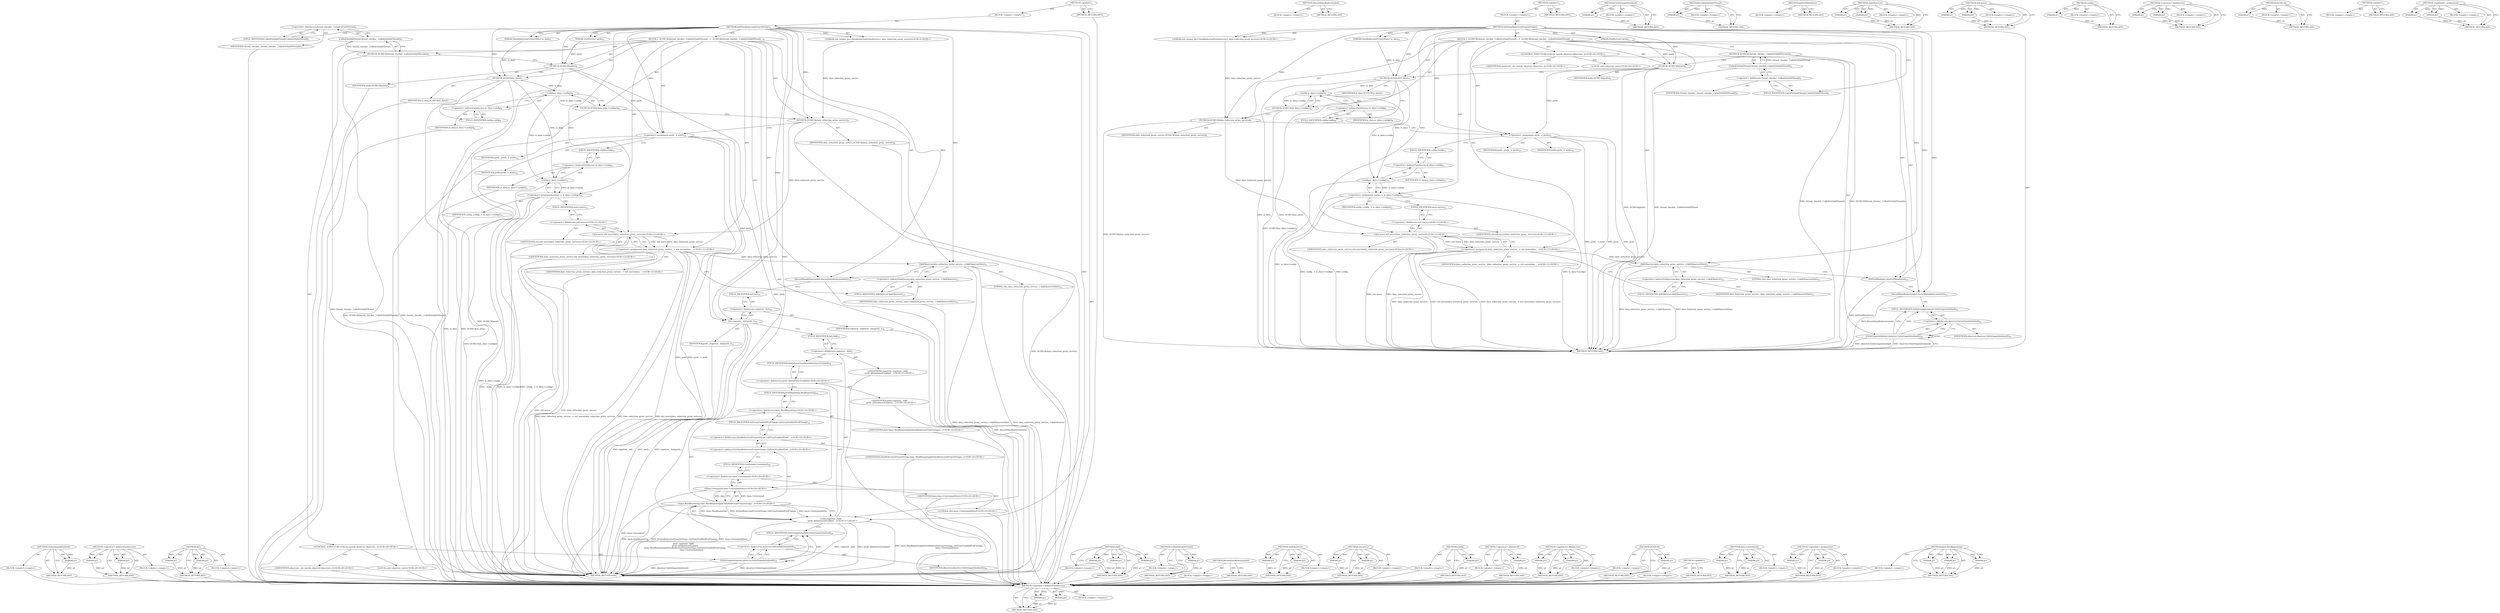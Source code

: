 digraph "base.BindRepeating" {
vulnerable_99 [label=<(METHOD,&lt;operator&gt;.indirectFieldAccess)>];
vulnerable_100 [label=<(PARAM,p1)>];
vulnerable_101 [label=<(PARAM,p2)>];
vulnerable_102 [label=<(BLOCK,&lt;empty&gt;,&lt;empty&gt;)>];
vulnerable_103 [label=<(METHOD_RETURN,ANY)>];
vulnerable_122 [label=<(METHOD,RecordDataReductionInit)>];
vulnerable_123 [label=<(BLOCK,&lt;empty&gt;,&lt;empty&gt;)>];
vulnerable_124 [label=<(METHOD_RETURN,ANY)>];
vulnerable_6 [label=<(METHOD,&lt;global&gt;)<SUB>1</SUB>>];
vulnerable_7 [label=<(BLOCK,&lt;empty&gt;,&lt;empty&gt;)<SUB>1</SUB>>];
vulnerable_8 [label=<(METHOD,InitDataReductionProxySettings)<SUB>1</SUB>>];
vulnerable_9 [label=<(PARAM,PrefService* prefs)<SUB>2</SUB>>];
vulnerable_10 [label=<(PARAM,DataReductionProxyIOData* io_data)<SUB>3</SUB>>];
vulnerable_11 [label="<(PARAM,std::unique_ptr&lt;DataReductionProxyService&gt; data_reduction_proxy_service)<SUB>4</SUB>>"];
vulnerable_12 [label=<(BLOCK,{
  DCHECK(thread_checker_.CalledOnValidThread(...,{
  DCHECK(thread_checker_.CalledOnValidThread(...)<SUB>4</SUB>>];
vulnerable_13 [label=<(DCHECK,DCHECK(thread_checker_.CalledOnValidThread()))<SUB>5</SUB>>];
vulnerable_14 [label=<(CalledOnValidThread,thread_checker_.CalledOnValidThread())<SUB>5</SUB>>];
vulnerable_15 [label=<(&lt;operator&gt;.fieldAccess,thread_checker_.CalledOnValidThread)<SUB>5</SUB>>];
vulnerable_16 [label=<(IDENTIFIER,thread_checker_,thread_checker_.CalledOnValidThread())<SUB>5</SUB>>];
vulnerable_17 [label=<(FIELD_IDENTIFIER,CalledOnValidThread,CalledOnValidThread)<SUB>5</SUB>>];
vulnerable_18 [label=<(DCHECK,DCHECK(prefs))<SUB>6</SUB>>];
vulnerable_19 [label=<(IDENTIFIER,prefs,DCHECK(prefs))<SUB>6</SUB>>];
vulnerable_20 [label=<(DCHECK,DCHECK(io_data))<SUB>7</SUB>>];
vulnerable_21 [label=<(IDENTIFIER,io_data,DCHECK(io_data))<SUB>7</SUB>>];
vulnerable_22 [label=<(DCHECK,DCHECK(io_data-&gt;config()))<SUB>8</SUB>>];
vulnerable_23 [label=<(config,io_data-&gt;config())<SUB>8</SUB>>];
vulnerable_24 [label=<(&lt;operator&gt;.indirectFieldAccess,io_data-&gt;config)<SUB>8</SUB>>];
vulnerable_25 [label=<(IDENTIFIER,io_data,io_data-&gt;config())<SUB>8</SUB>>];
vulnerable_26 [label=<(FIELD_IDENTIFIER,config,config)<SUB>8</SUB>>];
vulnerable_27 [label=<(DCHECK,DCHECK(data_reduction_proxy_service))<SUB>9</SUB>>];
vulnerable_28 [label=<(IDENTIFIER,data_reduction_proxy_service,DCHECK(data_reduction_proxy_service))<SUB>9</SUB>>];
vulnerable_29 [label=<(&lt;operator&gt;.assignment,prefs_ = prefs)<SUB>10</SUB>>];
vulnerable_30 [label=<(IDENTIFIER,prefs_,prefs_ = prefs)<SUB>10</SUB>>];
vulnerable_31 [label=<(IDENTIFIER,prefs,prefs_ = prefs)<SUB>10</SUB>>];
vulnerable_32 [label=<(&lt;operator&gt;.assignment,config_ = io_data-&gt;config())<SUB>11</SUB>>];
vulnerable_33 [label=<(IDENTIFIER,config_,config_ = io_data-&gt;config())<SUB>11</SUB>>];
vulnerable_34 [label=<(config,io_data-&gt;config())<SUB>11</SUB>>];
vulnerable_35 [label=<(&lt;operator&gt;.indirectFieldAccess,io_data-&gt;config)<SUB>11</SUB>>];
vulnerable_36 [label=<(IDENTIFIER,io_data,io_data-&gt;config())<SUB>11</SUB>>];
vulnerable_37 [label=<(FIELD_IDENTIFIER,config,config)<SUB>11</SUB>>];
vulnerable_38 [label="<(&lt;operator&gt;.assignment,data_reduction_proxy_service_ = std::move(data_...)<SUB>12</SUB>>"];
vulnerable_39 [label="<(IDENTIFIER,data_reduction_proxy_service_,data_reduction_proxy_service_ = std::move(data_...)<SUB>12</SUB>>"];
vulnerable_40 [label="<(std.move,std::move(data_reduction_proxy_service))<SUB>12</SUB>>"];
vulnerable_41 [label="<(&lt;operator&gt;.fieldAccess,std::move)<SUB>12</SUB>>"];
vulnerable_42 [label="<(IDENTIFIER,std,std::move(data_reduction_proxy_service))<SUB>12</SUB>>"];
vulnerable_43 [label=<(FIELD_IDENTIFIER,move,move)<SUB>12</SUB>>];
vulnerable_44 [label="<(IDENTIFIER,data_reduction_proxy_service,std::move(data_reduction_proxy_service))<SUB>12</SUB>>"];
vulnerable_45 [label=<(AddObserver,data_reduction_proxy_service_-&gt;AddObserver(this))<SUB>13</SUB>>];
vulnerable_46 [label=<(&lt;operator&gt;.indirectFieldAccess,data_reduction_proxy_service_-&gt;AddObserver)<SUB>13</SUB>>];
vulnerable_47 [label=<(IDENTIFIER,data_reduction_proxy_service_,data_reduction_proxy_service_-&gt;AddObserver(this))<SUB>13</SUB>>];
vulnerable_48 [label=<(FIELD_IDENTIFIER,AddObserver,AddObserver)<SUB>13</SUB>>];
vulnerable_49 [label=<(LITERAL,this,data_reduction_proxy_service_-&gt;AddObserver(this))<SUB>13</SUB>>];
vulnerable_50 [label=<(InitPrefMembers,InitPrefMembers())<SUB>14</SUB>>];
vulnerable_51 [label=<(RecordDataReductionInit,RecordDataReductionInit())<SUB>15</SUB>>];
vulnerable_52 [label="<(CONTROL_STRUCTURE,FOR,for (auto&amp; observer:observers_))<SUB>24</SUB>>"];
vulnerable_53 [label="<(IDENTIFIER,observers_,for (auto&amp; observer:observers_))<SUB>24</SUB>>"];
vulnerable_54 [label="<(LOCAL,auto observer: auto)<SUB>24</SUB>>"];
vulnerable_55 [label=<(OnSettingsInitialized,observer.OnSettingsInitialized())<SUB>25</SUB>>];
vulnerable_56 [label=<(&lt;operator&gt;.fieldAccess,observer.OnSettingsInitialized)<SUB>25</SUB>>];
vulnerable_57 [label=<(IDENTIFIER,observer,observer.OnSettingsInitialized())<SUB>25</SUB>>];
vulnerable_58 [label=<(FIELD_IDENTIFIER,OnSettingsInitialized,OnSettingsInitialized)<SUB>25</SUB>>];
vulnerable_59 [label=<(METHOD_RETURN,void)<SUB>1</SUB>>];
vulnerable_61 [label=<(METHOD_RETURN,ANY)<SUB>1</SUB>>];
vulnerable_125 [label=<(METHOD,OnSettingsInitialized)>];
vulnerable_126 [label=<(PARAM,p1)>];
vulnerable_127 [label=<(BLOCK,&lt;empty&gt;,&lt;empty&gt;)>];
vulnerable_128 [label=<(METHOD_RETURN,ANY)>];
vulnerable_86 [label=<(METHOD,CalledOnValidThread)>];
vulnerable_87 [label=<(PARAM,p1)>];
vulnerable_88 [label=<(BLOCK,&lt;empty&gt;,&lt;empty&gt;)>];
vulnerable_89 [label=<(METHOD_RETURN,ANY)>];
vulnerable_119 [label=<(METHOD,InitPrefMembers)>];
vulnerable_120 [label=<(BLOCK,&lt;empty&gt;,&lt;empty&gt;)>];
vulnerable_121 [label=<(METHOD_RETURN,ANY)>];
vulnerable_114 [label=<(METHOD,AddObserver)>];
vulnerable_115 [label=<(PARAM,p1)>];
vulnerable_116 [label=<(PARAM,p2)>];
vulnerable_117 [label=<(BLOCK,&lt;empty&gt;,&lt;empty&gt;)>];
vulnerable_118 [label=<(METHOD_RETURN,ANY)>];
vulnerable_109 [label=<(METHOD,std.move)>];
vulnerable_110 [label=<(PARAM,p1)>];
vulnerable_111 [label=<(PARAM,p2)>];
vulnerable_112 [label=<(BLOCK,&lt;empty&gt;,&lt;empty&gt;)>];
vulnerable_113 [label=<(METHOD_RETURN,ANY)>];
vulnerable_95 [label=<(METHOD,config)>];
vulnerable_96 [label=<(PARAM,p1)>];
vulnerable_97 [label=<(BLOCK,&lt;empty&gt;,&lt;empty&gt;)>];
vulnerable_98 [label=<(METHOD_RETURN,ANY)>];
vulnerable_90 [label=<(METHOD,&lt;operator&gt;.fieldAccess)>];
vulnerable_91 [label=<(PARAM,p1)>];
vulnerable_92 [label=<(PARAM,p2)>];
vulnerable_93 [label=<(BLOCK,&lt;empty&gt;,&lt;empty&gt;)>];
vulnerable_94 [label=<(METHOD_RETURN,ANY)>];
vulnerable_82 [label=<(METHOD,DCHECK)>];
vulnerable_83 [label=<(PARAM,p1)>];
vulnerable_84 [label=<(BLOCK,&lt;empty&gt;,&lt;empty&gt;)>];
vulnerable_85 [label=<(METHOD_RETURN,ANY)>];
vulnerable_76 [label=<(METHOD,&lt;global&gt;)<SUB>1</SUB>>];
vulnerable_77 [label=<(BLOCK,&lt;empty&gt;,&lt;empty&gt;)>];
vulnerable_78 [label=<(METHOD_RETURN,ANY)>];
vulnerable_104 [label=<(METHOD,&lt;operator&gt;.assignment)>];
vulnerable_105 [label=<(PARAM,p1)>];
vulnerable_106 [label=<(PARAM,p2)>];
vulnerable_107 [label=<(BLOCK,&lt;empty&gt;,&lt;empty&gt;)>];
vulnerable_108 [label=<(METHOD_RETURN,ANY)>];
fixed_174 [label=<(METHOD,OnSettingsInitialized)>];
fixed_175 [label=<(PARAM,p1)>];
fixed_176 [label=<(BLOCK,&lt;empty&gt;,&lt;empty&gt;)>];
fixed_177 [label=<(METHOD_RETURN,ANY)>];
fixed_125 [label=<(METHOD,&lt;operator&gt;.indirectFieldAccess)>];
fixed_126 [label=<(PARAM,p1)>];
fixed_127 [label=<(PARAM,p2)>];
fixed_128 [label=<(BLOCK,&lt;empty&gt;,&lt;empty&gt;)>];
fixed_129 [label=<(METHOD_RETURN,ANY)>];
fixed_148 [label=<(METHOD,Init)>];
fixed_149 [label=<(PARAM,p1)>];
fixed_150 [label=<(PARAM,p2)>];
fixed_151 [label=<(BLOCK,&lt;empty&gt;,&lt;empty&gt;)>];
fixed_152 [label=<(METHOD_RETURN,ANY)>];
fixed_6 [label=<(METHOD,&lt;global&gt;)<SUB>1</SUB>>];
fixed_7 [label=<(BLOCK,&lt;empty&gt;,&lt;empty&gt;)<SUB>1</SUB>>];
fixed_8 [label=<(METHOD,InitDataReductionProxySettings)<SUB>1</SUB>>];
fixed_9 [label=<(PARAM,PrefService* prefs)<SUB>2</SUB>>];
fixed_10 [label=<(PARAM,DataReductionProxyIOData* io_data)<SUB>3</SUB>>];
fixed_11 [label="<(PARAM,std::unique_ptr&lt;DataReductionProxyService&gt; data_reduction_proxy_service)<SUB>4</SUB>>"];
fixed_12 [label=<(BLOCK,{
  DCHECK(thread_checker_.CalledOnValidThread(...,{
  DCHECK(thread_checker_.CalledOnValidThread(...)<SUB>4</SUB>>];
fixed_13 [label=<(DCHECK,DCHECK(thread_checker_.CalledOnValidThread()))<SUB>5</SUB>>];
fixed_14 [label=<(CalledOnValidThread,thread_checker_.CalledOnValidThread())<SUB>5</SUB>>];
fixed_15 [label=<(&lt;operator&gt;.fieldAccess,thread_checker_.CalledOnValidThread)<SUB>5</SUB>>];
fixed_16 [label=<(IDENTIFIER,thread_checker_,thread_checker_.CalledOnValidThread())<SUB>5</SUB>>];
fixed_17 [label=<(FIELD_IDENTIFIER,CalledOnValidThread,CalledOnValidThread)<SUB>5</SUB>>];
fixed_18 [label=<(DCHECK,DCHECK(prefs))<SUB>6</SUB>>];
fixed_19 [label=<(IDENTIFIER,prefs,DCHECK(prefs))<SUB>6</SUB>>];
fixed_20 [label=<(DCHECK,DCHECK(io_data))<SUB>7</SUB>>];
fixed_21 [label=<(IDENTIFIER,io_data,DCHECK(io_data))<SUB>7</SUB>>];
fixed_22 [label=<(DCHECK,DCHECK(io_data-&gt;config()))<SUB>8</SUB>>];
fixed_23 [label=<(config,io_data-&gt;config())<SUB>8</SUB>>];
fixed_24 [label=<(&lt;operator&gt;.indirectFieldAccess,io_data-&gt;config)<SUB>8</SUB>>];
fixed_25 [label=<(IDENTIFIER,io_data,io_data-&gt;config())<SUB>8</SUB>>];
fixed_26 [label=<(FIELD_IDENTIFIER,config,config)<SUB>8</SUB>>];
fixed_27 [label=<(DCHECK,DCHECK(data_reduction_proxy_service))<SUB>9</SUB>>];
fixed_28 [label=<(IDENTIFIER,data_reduction_proxy_service,DCHECK(data_reduction_proxy_service))<SUB>9</SUB>>];
fixed_29 [label=<(&lt;operator&gt;.assignment,prefs_ = prefs)<SUB>10</SUB>>];
fixed_30 [label=<(IDENTIFIER,prefs_,prefs_ = prefs)<SUB>10</SUB>>];
fixed_31 [label=<(IDENTIFIER,prefs,prefs_ = prefs)<SUB>10</SUB>>];
fixed_32 [label=<(&lt;operator&gt;.assignment,config_ = io_data-&gt;config())<SUB>11</SUB>>];
fixed_33 [label=<(IDENTIFIER,config_,config_ = io_data-&gt;config())<SUB>11</SUB>>];
fixed_34 [label=<(config,io_data-&gt;config())<SUB>11</SUB>>];
fixed_35 [label=<(&lt;operator&gt;.indirectFieldAccess,io_data-&gt;config)<SUB>11</SUB>>];
fixed_36 [label=<(IDENTIFIER,io_data,io_data-&gt;config())<SUB>11</SUB>>];
fixed_37 [label=<(FIELD_IDENTIFIER,config,config)<SUB>11</SUB>>];
fixed_38 [label="<(&lt;operator&gt;.assignment,data_reduction_proxy_service_ = std::move(data_...)<SUB>12</SUB>>"];
fixed_39 [label="<(IDENTIFIER,data_reduction_proxy_service_,data_reduction_proxy_service_ = std::move(data_...)<SUB>12</SUB>>"];
fixed_40 [label="<(std.move,std::move(data_reduction_proxy_service))<SUB>12</SUB>>"];
fixed_41 [label="<(&lt;operator&gt;.fieldAccess,std::move)<SUB>12</SUB>>"];
fixed_42 [label="<(IDENTIFIER,std,std::move(data_reduction_proxy_service))<SUB>12</SUB>>"];
fixed_43 [label=<(FIELD_IDENTIFIER,move,move)<SUB>12</SUB>>];
fixed_44 [label="<(IDENTIFIER,data_reduction_proxy_service,std::move(data_reduction_proxy_service))<SUB>12</SUB>>"];
fixed_45 [label=<(AddObserver,data_reduction_proxy_service_-&gt;AddObserver(this))<SUB>13</SUB>>];
fixed_46 [label=<(&lt;operator&gt;.indirectFieldAccess,data_reduction_proxy_service_-&gt;AddObserver)<SUB>13</SUB>>];
fixed_47 [label=<(IDENTIFIER,data_reduction_proxy_service_,data_reduction_proxy_service_-&gt;AddObserver(this))<SUB>13</SUB>>];
fixed_48 [label=<(FIELD_IDENTIFIER,AddObserver,AddObserver)<SUB>13</SUB>>];
fixed_49 [label=<(LITERAL,this,data_reduction_proxy_service_-&gt;AddObserver(this))<SUB>13</SUB>>];
fixed_50 [label=<(RecordDataReductionInit,RecordDataReductionInit())<SUB>14</SUB>>];
fixed_51 [label=<(Init,registrar_.Init(prefs_))<SUB>16</SUB>>];
fixed_52 [label=<(&lt;operator&gt;.fieldAccess,registrar_.Init)<SUB>16</SUB>>];
fixed_53 [label=<(IDENTIFIER,registrar_,registrar_.Init(prefs_))<SUB>16</SUB>>];
fixed_54 [label=<(FIELD_IDENTIFIER,Init,Init)<SUB>16</SUB>>];
fixed_55 [label=<(IDENTIFIER,prefs_,registrar_.Init(prefs_))<SUB>16</SUB>>];
fixed_56 [label="<(Add,registrar_.Add(
      prefs::kDataSaverEnabled,...)<SUB>17</SUB>>"];
fixed_57 [label=<(&lt;operator&gt;.fieldAccess,registrar_.Add)<SUB>17</SUB>>];
fixed_58 [label="<(IDENTIFIER,registrar_,registrar_.Add(
      prefs::kDataSaverEnabled,...)<SUB>17</SUB>>"];
fixed_59 [label=<(FIELD_IDENTIFIER,Add,Add)<SUB>17</SUB>>];
fixed_60 [label="<(&lt;operator&gt;.fieldAccess,prefs::kDataSaverEnabled)<SUB>18</SUB>>"];
fixed_61 [label="<(IDENTIFIER,prefs,registrar_.Add(
      prefs::kDataSaverEnabled,...)<SUB>18</SUB>>"];
fixed_62 [label=<(FIELD_IDENTIFIER,kDataSaverEnabled,kDataSaverEnabled)<SUB>18</SUB>>];
fixed_63 [label="<(base.BindRepeating,base::BindRepeating(&amp;DataReductionProxySettings...)<SUB>19</SUB>>"];
fixed_64 [label="<(&lt;operator&gt;.fieldAccess,base::BindRepeating)<SUB>19</SUB>>"];
fixed_65 [label="<(IDENTIFIER,base,base::BindRepeating(&amp;DataReductionProxySettings...)<SUB>19</SUB>>"];
fixed_66 [label=<(FIELD_IDENTIFIER,BindRepeating,BindRepeating)<SUB>19</SUB>>];
fixed_67 [label="<(&lt;operator&gt;.addressOf,&amp;DataReductionProxySettings::OnProxyEnabledPref...)<SUB>19</SUB>>"];
fixed_68 [label="<(&lt;operator&gt;.fieldAccess,DataReductionProxySettings::OnProxyEnabledPrefC...)<SUB>19</SUB>>"];
fixed_69 [label="<(IDENTIFIER,DataReductionProxySettings,base::BindRepeating(&amp;DataReductionProxySettings...)<SUB>19</SUB>>"];
fixed_70 [label=<(FIELD_IDENTIFIER,OnProxyEnabledPrefChange,OnProxyEnabledPrefChange)<SUB>19</SUB>>];
fixed_71 [label="<(base.Unretained,base::Unretained(this))<SUB>20</SUB>>"];
fixed_72 [label="<(&lt;operator&gt;.fieldAccess,base::Unretained)<SUB>20</SUB>>"];
fixed_73 [label="<(IDENTIFIER,base,base::Unretained(this))<SUB>20</SUB>>"];
fixed_74 [label=<(FIELD_IDENTIFIER,Unretained,Unretained)<SUB>20</SUB>>];
fixed_75 [label="<(LITERAL,this,base::Unretained(this))<SUB>20</SUB>>"];
fixed_76 [label="<(CONTROL_STRUCTURE,FOR,for (auto&amp; observer:observers_))<SUB>29</SUB>>"];
fixed_77 [label="<(IDENTIFIER,observers_,for (auto&amp; observer:observers_))<SUB>29</SUB>>"];
fixed_78 [label="<(LOCAL,auto observer: auto)<SUB>29</SUB>>"];
fixed_79 [label=<(OnSettingsInitialized,observer.OnSettingsInitialized())<SUB>30</SUB>>];
fixed_80 [label=<(&lt;operator&gt;.fieldAccess,observer.OnSettingsInitialized)<SUB>30</SUB>>];
fixed_81 [label=<(IDENTIFIER,observer,observer.OnSettingsInitialized())<SUB>30</SUB>>];
fixed_82 [label=<(FIELD_IDENTIFIER,OnSettingsInitialized,OnSettingsInitialized)<SUB>30</SUB>>];
fixed_83 [label=<(METHOD_RETURN,void)<SUB>1</SUB>>];
fixed_85 [label=<(METHOD_RETURN,ANY)<SUB>1</SUB>>];
fixed_153 [label=<(METHOD,Add)>];
fixed_154 [label=<(PARAM,p1)>];
fixed_155 [label=<(PARAM,p2)>];
fixed_156 [label=<(PARAM,p3)>];
fixed_157 [label=<(BLOCK,&lt;empty&gt;,&lt;empty&gt;)>];
fixed_158 [label=<(METHOD_RETURN,ANY)>];
fixed_112 [label=<(METHOD,CalledOnValidThread)>];
fixed_113 [label=<(PARAM,p1)>];
fixed_114 [label=<(BLOCK,&lt;empty&gt;,&lt;empty&gt;)>];
fixed_115 [label=<(METHOD_RETURN,ANY)>];
fixed_145 [label=<(METHOD,RecordDataReductionInit)>];
fixed_146 [label=<(BLOCK,&lt;empty&gt;,&lt;empty&gt;)>];
fixed_147 [label=<(METHOD_RETURN,ANY)>];
fixed_140 [label=<(METHOD,AddObserver)>];
fixed_141 [label=<(PARAM,p1)>];
fixed_142 [label=<(PARAM,p2)>];
fixed_143 [label=<(BLOCK,&lt;empty&gt;,&lt;empty&gt;)>];
fixed_144 [label=<(METHOD_RETURN,ANY)>];
fixed_135 [label=<(METHOD,std.move)>];
fixed_136 [label=<(PARAM,p1)>];
fixed_137 [label=<(PARAM,p2)>];
fixed_138 [label=<(BLOCK,&lt;empty&gt;,&lt;empty&gt;)>];
fixed_139 [label=<(METHOD_RETURN,ANY)>];
fixed_121 [label=<(METHOD,config)>];
fixed_122 [label=<(PARAM,p1)>];
fixed_123 [label=<(BLOCK,&lt;empty&gt;,&lt;empty&gt;)>];
fixed_124 [label=<(METHOD_RETURN,ANY)>];
fixed_165 [label=<(METHOD,&lt;operator&gt;.addressOf)>];
fixed_166 [label=<(PARAM,p1)>];
fixed_167 [label=<(BLOCK,&lt;empty&gt;,&lt;empty&gt;)>];
fixed_168 [label=<(METHOD_RETURN,ANY)>];
fixed_116 [label=<(METHOD,&lt;operator&gt;.fieldAccess)>];
fixed_117 [label=<(PARAM,p1)>];
fixed_118 [label=<(PARAM,p2)>];
fixed_119 [label=<(BLOCK,&lt;empty&gt;,&lt;empty&gt;)>];
fixed_120 [label=<(METHOD_RETURN,ANY)>];
fixed_108 [label=<(METHOD,DCHECK)>];
fixed_109 [label=<(PARAM,p1)>];
fixed_110 [label=<(BLOCK,&lt;empty&gt;,&lt;empty&gt;)>];
fixed_111 [label=<(METHOD_RETURN,ANY)>];
fixed_102 [label=<(METHOD,&lt;global&gt;)<SUB>1</SUB>>];
fixed_103 [label=<(BLOCK,&lt;empty&gt;,&lt;empty&gt;)>];
fixed_104 [label=<(METHOD_RETURN,ANY)>];
fixed_169 [label=<(METHOD,base.Unretained)>];
fixed_170 [label=<(PARAM,p1)>];
fixed_171 [label=<(PARAM,p2)>];
fixed_172 [label=<(BLOCK,&lt;empty&gt;,&lt;empty&gt;)>];
fixed_173 [label=<(METHOD_RETURN,ANY)>];
fixed_130 [label=<(METHOD,&lt;operator&gt;.assignment)>];
fixed_131 [label=<(PARAM,p1)>];
fixed_132 [label=<(PARAM,p2)>];
fixed_133 [label=<(BLOCK,&lt;empty&gt;,&lt;empty&gt;)>];
fixed_134 [label=<(METHOD_RETURN,ANY)>];
fixed_159 [label=<(METHOD,base.BindRepeating)>];
fixed_160 [label=<(PARAM,p1)>];
fixed_161 [label=<(PARAM,p2)>];
fixed_162 [label=<(PARAM,p3)>];
fixed_163 [label=<(BLOCK,&lt;empty&gt;,&lt;empty&gt;)>];
fixed_164 [label=<(METHOD_RETURN,ANY)>];
vulnerable_99 -> vulnerable_100  [key=0, label="AST: "];
vulnerable_99 -> vulnerable_100  [key=1, label="DDG: "];
vulnerable_99 -> vulnerable_102  [key=0, label="AST: "];
vulnerable_99 -> vulnerable_101  [key=0, label="AST: "];
vulnerable_99 -> vulnerable_101  [key=1, label="DDG: "];
vulnerable_99 -> vulnerable_103  [key=0, label="AST: "];
vulnerable_99 -> vulnerable_103  [key=1, label="CFG: "];
vulnerable_100 -> vulnerable_103  [key=0, label="DDG: p1"];
vulnerable_101 -> vulnerable_103  [key=0, label="DDG: p2"];
vulnerable_122 -> vulnerable_123  [key=0, label="AST: "];
vulnerable_122 -> vulnerable_124  [key=0, label="AST: "];
vulnerable_122 -> vulnerable_124  [key=1, label="CFG: "];
vulnerable_6 -> vulnerable_7  [key=0, label="AST: "];
vulnerable_6 -> vulnerable_61  [key=0, label="AST: "];
vulnerable_6 -> vulnerable_61  [key=1, label="CFG: "];
vulnerable_7 -> vulnerable_8  [key=0, label="AST: "];
vulnerable_8 -> vulnerable_9  [key=0, label="AST: "];
vulnerable_8 -> vulnerable_9  [key=1, label="DDG: "];
vulnerable_8 -> vulnerable_10  [key=0, label="AST: "];
vulnerable_8 -> vulnerable_10  [key=1, label="DDG: "];
vulnerable_8 -> vulnerable_11  [key=0, label="AST: "];
vulnerable_8 -> vulnerable_11  [key=1, label="DDG: "];
vulnerable_8 -> vulnerable_12  [key=0, label="AST: "];
vulnerable_8 -> vulnerable_59  [key=0, label="AST: "];
vulnerable_8 -> vulnerable_17  [key=0, label="CFG: "];
vulnerable_8 -> vulnerable_29  [key=0, label="DDG: "];
vulnerable_8 -> vulnerable_50  [key=0, label="DDG: "];
vulnerable_8 -> vulnerable_51  [key=0, label="DDG: "];
vulnerable_8 -> vulnerable_18  [key=0, label="DDG: "];
vulnerable_8 -> vulnerable_20  [key=0, label="DDG: "];
vulnerable_8 -> vulnerable_27  [key=0, label="DDG: "];
vulnerable_8 -> vulnerable_45  [key=0, label="DDG: "];
vulnerable_8 -> vulnerable_40  [key=0, label="DDG: "];
vulnerable_9 -> vulnerable_18  [key=0, label="DDG: prefs"];
vulnerable_10 -> vulnerable_20  [key=0, label="DDG: io_data"];
vulnerable_11 -> vulnerable_27  [key=0, label="DDG: data_reduction_proxy_service"];
vulnerable_12 -> vulnerable_13  [key=0, label="AST: "];
vulnerable_12 -> vulnerable_18  [key=0, label="AST: "];
vulnerable_12 -> vulnerable_20  [key=0, label="AST: "];
vulnerable_12 -> vulnerable_22  [key=0, label="AST: "];
vulnerable_12 -> vulnerable_27  [key=0, label="AST: "];
vulnerable_12 -> vulnerable_29  [key=0, label="AST: "];
vulnerable_12 -> vulnerable_32  [key=0, label="AST: "];
vulnerable_12 -> vulnerable_38  [key=0, label="AST: "];
vulnerable_12 -> vulnerable_45  [key=0, label="AST: "];
vulnerable_12 -> vulnerable_50  [key=0, label="AST: "];
vulnerable_12 -> vulnerable_51  [key=0, label="AST: "];
vulnerable_12 -> vulnerable_52  [key=0, label="AST: "];
vulnerable_13 -> vulnerable_14  [key=0, label="AST: "];
vulnerable_13 -> vulnerable_18  [key=0, label="CFG: "];
vulnerable_13 -> vulnerable_59  [key=0, label="DDG: thread_checker_.CalledOnValidThread()"];
vulnerable_13 -> vulnerable_59  [key=1, label="DDG: DCHECK(thread_checker_.CalledOnValidThread())"];
vulnerable_14 -> vulnerable_15  [key=0, label="AST: "];
vulnerable_14 -> vulnerable_13  [key=0, label="CFG: "];
vulnerable_14 -> vulnerable_13  [key=1, label="DDG: thread_checker_.CalledOnValidThread"];
vulnerable_14 -> vulnerable_59  [key=0, label="DDG: thread_checker_.CalledOnValidThread"];
vulnerable_15 -> vulnerable_16  [key=0, label="AST: "];
vulnerable_15 -> vulnerable_17  [key=0, label="AST: "];
vulnerable_15 -> vulnerable_14  [key=0, label="CFG: "];
vulnerable_17 -> vulnerable_15  [key=0, label="CFG: "];
vulnerable_18 -> vulnerable_19  [key=0, label="AST: "];
vulnerable_18 -> vulnerable_20  [key=0, label="CFG: "];
vulnerable_18 -> vulnerable_59  [key=0, label="DDG: DCHECK(prefs)"];
vulnerable_18 -> vulnerable_29  [key=0, label="DDG: prefs"];
vulnerable_20 -> vulnerable_21  [key=0, label="AST: "];
vulnerable_20 -> vulnerable_26  [key=0, label="CFG: "];
vulnerable_20 -> vulnerable_59  [key=0, label="DDG: io_data"];
vulnerable_20 -> vulnerable_59  [key=1, label="DDG: DCHECK(io_data)"];
vulnerable_20 -> vulnerable_23  [key=0, label="DDG: io_data"];
vulnerable_20 -> vulnerable_34  [key=0, label="DDG: io_data"];
vulnerable_22 -> vulnerable_23  [key=0, label="AST: "];
vulnerable_22 -> vulnerable_27  [key=0, label="CFG: "];
vulnerable_22 -> vulnerable_59  [key=0, label="DDG: DCHECK(io_data-&gt;config())"];
vulnerable_23 -> vulnerable_24  [key=0, label="AST: "];
vulnerable_23 -> vulnerable_22  [key=0, label="CFG: "];
vulnerable_23 -> vulnerable_22  [key=1, label="DDG: io_data-&gt;config"];
vulnerable_23 -> vulnerable_34  [key=0, label="DDG: io_data-&gt;config"];
vulnerable_24 -> vulnerable_25  [key=0, label="AST: "];
vulnerable_24 -> vulnerable_26  [key=0, label="AST: "];
vulnerable_24 -> vulnerable_23  [key=0, label="CFG: "];
vulnerable_26 -> vulnerable_24  [key=0, label="CFG: "];
vulnerable_27 -> vulnerable_28  [key=0, label="AST: "];
vulnerable_27 -> vulnerable_29  [key=0, label="CFG: "];
vulnerable_27 -> vulnerable_59  [key=0, label="DDG: DCHECK(data_reduction_proxy_service)"];
vulnerable_27 -> vulnerable_40  [key=0, label="DDG: data_reduction_proxy_service"];
vulnerable_29 -> vulnerable_30  [key=0, label="AST: "];
vulnerable_29 -> vulnerable_31  [key=0, label="AST: "];
vulnerable_29 -> vulnerable_37  [key=0, label="CFG: "];
vulnerable_29 -> vulnerable_59  [key=0, label="DDG: prefs"];
vulnerable_29 -> vulnerable_59  [key=1, label="DDG: prefs_ = prefs"];
vulnerable_29 -> vulnerable_59  [key=2, label="DDG: prefs_"];
vulnerable_32 -> vulnerable_33  [key=0, label="AST: "];
vulnerable_32 -> vulnerable_34  [key=0, label="AST: "];
vulnerable_32 -> vulnerable_43  [key=0, label="CFG: "];
vulnerable_32 -> vulnerable_59  [key=0, label="DDG: io_data-&gt;config()"];
vulnerable_32 -> vulnerable_59  [key=1, label="DDG: config_ = io_data-&gt;config()"];
vulnerable_32 -> vulnerable_59  [key=2, label="DDG: config_"];
vulnerable_34 -> vulnerable_35  [key=0, label="AST: "];
vulnerable_34 -> vulnerable_32  [key=0, label="CFG: "];
vulnerable_34 -> vulnerable_32  [key=1, label="DDG: io_data-&gt;config"];
vulnerable_34 -> vulnerable_59  [key=0, label="DDG: io_data-&gt;config"];
vulnerable_35 -> vulnerable_36  [key=0, label="AST: "];
vulnerable_35 -> vulnerable_37  [key=0, label="AST: "];
vulnerable_35 -> vulnerable_34  [key=0, label="CFG: "];
vulnerable_37 -> vulnerable_35  [key=0, label="CFG: "];
vulnerable_38 -> vulnerable_39  [key=0, label="AST: "];
vulnerable_38 -> vulnerable_40  [key=0, label="AST: "];
vulnerable_38 -> vulnerable_48  [key=0, label="CFG: "];
vulnerable_38 -> vulnerable_59  [key=0, label="DDG: data_reduction_proxy_service_"];
vulnerable_38 -> vulnerable_59  [key=1, label="DDG: std::move(data_reduction_proxy_service)"];
vulnerable_38 -> vulnerable_59  [key=2, label="DDG: data_reduction_proxy_service_ = std::move(data_reduction_proxy_service)"];
vulnerable_38 -> vulnerable_45  [key=0, label="DDG: data_reduction_proxy_service_"];
vulnerable_40 -> vulnerable_41  [key=0, label="AST: "];
vulnerable_40 -> vulnerable_44  [key=0, label="AST: "];
vulnerable_40 -> vulnerable_38  [key=0, label="CFG: "];
vulnerable_40 -> vulnerable_38  [key=1, label="DDG: std::move"];
vulnerable_40 -> vulnerable_38  [key=2, label="DDG: data_reduction_proxy_service"];
vulnerable_40 -> vulnerable_59  [key=0, label="DDG: std::move"];
vulnerable_40 -> vulnerable_59  [key=1, label="DDG: data_reduction_proxy_service"];
vulnerable_41 -> vulnerable_42  [key=0, label="AST: "];
vulnerable_41 -> vulnerable_43  [key=0, label="AST: "];
vulnerable_41 -> vulnerable_40  [key=0, label="CFG: "];
vulnerable_43 -> vulnerable_41  [key=0, label="CFG: "];
vulnerable_45 -> vulnerable_46  [key=0, label="AST: "];
vulnerable_45 -> vulnerable_49  [key=0, label="AST: "];
vulnerable_45 -> vulnerable_50  [key=0, label="CFG: "];
vulnerable_45 -> vulnerable_59  [key=0, label="DDG: data_reduction_proxy_service_-&gt;AddObserver"];
vulnerable_45 -> vulnerable_59  [key=1, label="DDG: data_reduction_proxy_service_-&gt;AddObserver(this)"];
vulnerable_46 -> vulnerable_47  [key=0, label="AST: "];
vulnerable_46 -> vulnerable_48  [key=0, label="AST: "];
vulnerable_46 -> vulnerable_45  [key=0, label="CFG: "];
vulnerable_48 -> vulnerable_46  [key=0, label="CFG: "];
vulnerable_50 -> vulnerable_51  [key=0, label="CFG: "];
vulnerable_50 -> vulnerable_59  [key=0, label="DDG: InitPrefMembers()"];
vulnerable_51 -> vulnerable_58  [key=0, label="CFG: "];
vulnerable_51 -> vulnerable_59  [key=0, label="DDG: RecordDataReductionInit()"];
vulnerable_52 -> vulnerable_53  [key=0, label="AST: "];
vulnerable_52 -> vulnerable_54  [key=0, label="AST: "];
vulnerable_52 -> vulnerable_55  [key=0, label="AST: "];
vulnerable_55 -> vulnerable_56  [key=0, label="AST: "];
vulnerable_55 -> vulnerable_56  [key=1, label="CDG: "];
vulnerable_55 -> vulnerable_59  [key=0, label="CFG: "];
vulnerable_55 -> vulnerable_59  [key=1, label="DDG: observer.OnSettingsInitialized"];
vulnerable_55 -> vulnerable_59  [key=2, label="DDG: observer.OnSettingsInitialized()"];
vulnerable_55 -> vulnerable_58  [key=0, label="CFG: "];
vulnerable_55 -> vulnerable_58  [key=1, label="CDG: "];
vulnerable_55 -> vulnerable_55  [key=0, label="CDG: "];
vulnerable_56 -> vulnerable_57  [key=0, label="AST: "];
vulnerable_56 -> vulnerable_58  [key=0, label="AST: "];
vulnerable_56 -> vulnerable_55  [key=0, label="CFG: "];
vulnerable_58 -> vulnerable_56  [key=0, label="CFG: "];
vulnerable_125 -> vulnerable_126  [key=0, label="AST: "];
vulnerable_125 -> vulnerable_126  [key=1, label="DDG: "];
vulnerable_125 -> vulnerable_127  [key=0, label="AST: "];
vulnerable_125 -> vulnerable_128  [key=0, label="AST: "];
vulnerable_125 -> vulnerable_128  [key=1, label="CFG: "];
vulnerable_126 -> vulnerable_128  [key=0, label="DDG: p1"];
vulnerable_86 -> vulnerable_87  [key=0, label="AST: "];
vulnerable_86 -> vulnerable_87  [key=1, label="DDG: "];
vulnerable_86 -> vulnerable_88  [key=0, label="AST: "];
vulnerable_86 -> vulnerable_89  [key=0, label="AST: "];
vulnerable_86 -> vulnerable_89  [key=1, label="CFG: "];
vulnerable_87 -> vulnerable_89  [key=0, label="DDG: p1"];
vulnerable_119 -> vulnerable_120  [key=0, label="AST: "];
vulnerable_119 -> vulnerable_121  [key=0, label="AST: "];
vulnerable_119 -> vulnerable_121  [key=1, label="CFG: "];
vulnerable_114 -> vulnerable_115  [key=0, label="AST: "];
vulnerable_114 -> vulnerable_115  [key=1, label="DDG: "];
vulnerable_114 -> vulnerable_117  [key=0, label="AST: "];
vulnerable_114 -> vulnerable_116  [key=0, label="AST: "];
vulnerable_114 -> vulnerable_116  [key=1, label="DDG: "];
vulnerable_114 -> vulnerable_118  [key=0, label="AST: "];
vulnerable_114 -> vulnerable_118  [key=1, label="CFG: "];
vulnerable_115 -> vulnerable_118  [key=0, label="DDG: p1"];
vulnerable_116 -> vulnerable_118  [key=0, label="DDG: p2"];
vulnerable_109 -> vulnerable_110  [key=0, label="AST: "];
vulnerable_109 -> vulnerable_110  [key=1, label="DDG: "];
vulnerable_109 -> vulnerable_112  [key=0, label="AST: "];
vulnerable_109 -> vulnerable_111  [key=0, label="AST: "];
vulnerable_109 -> vulnerable_111  [key=1, label="DDG: "];
vulnerable_109 -> vulnerable_113  [key=0, label="AST: "];
vulnerable_109 -> vulnerable_113  [key=1, label="CFG: "];
vulnerable_110 -> vulnerable_113  [key=0, label="DDG: p1"];
vulnerable_111 -> vulnerable_113  [key=0, label="DDG: p2"];
vulnerable_95 -> vulnerable_96  [key=0, label="AST: "];
vulnerable_95 -> vulnerable_96  [key=1, label="DDG: "];
vulnerable_95 -> vulnerable_97  [key=0, label="AST: "];
vulnerable_95 -> vulnerable_98  [key=0, label="AST: "];
vulnerable_95 -> vulnerable_98  [key=1, label="CFG: "];
vulnerable_96 -> vulnerable_98  [key=0, label="DDG: p1"];
vulnerable_90 -> vulnerable_91  [key=0, label="AST: "];
vulnerable_90 -> vulnerable_91  [key=1, label="DDG: "];
vulnerable_90 -> vulnerable_93  [key=0, label="AST: "];
vulnerable_90 -> vulnerable_92  [key=0, label="AST: "];
vulnerable_90 -> vulnerable_92  [key=1, label="DDG: "];
vulnerable_90 -> vulnerable_94  [key=0, label="AST: "];
vulnerable_90 -> vulnerable_94  [key=1, label="CFG: "];
vulnerable_91 -> vulnerable_94  [key=0, label="DDG: p1"];
vulnerable_92 -> vulnerable_94  [key=0, label="DDG: p2"];
vulnerable_82 -> vulnerable_83  [key=0, label="AST: "];
vulnerable_82 -> vulnerable_83  [key=1, label="DDG: "];
vulnerable_82 -> vulnerable_84  [key=0, label="AST: "];
vulnerable_82 -> vulnerable_85  [key=0, label="AST: "];
vulnerable_82 -> vulnerable_85  [key=1, label="CFG: "];
vulnerable_83 -> vulnerable_85  [key=0, label="DDG: p1"];
vulnerable_76 -> vulnerable_77  [key=0, label="AST: "];
vulnerable_76 -> vulnerable_78  [key=0, label="AST: "];
vulnerable_76 -> vulnerable_78  [key=1, label="CFG: "];
vulnerable_104 -> vulnerable_105  [key=0, label="AST: "];
vulnerable_104 -> vulnerable_105  [key=1, label="DDG: "];
vulnerable_104 -> vulnerable_107  [key=0, label="AST: "];
vulnerable_104 -> vulnerable_106  [key=0, label="AST: "];
vulnerable_104 -> vulnerable_106  [key=1, label="DDG: "];
vulnerable_104 -> vulnerable_108  [key=0, label="AST: "];
vulnerable_104 -> vulnerable_108  [key=1, label="CFG: "];
vulnerable_105 -> vulnerable_108  [key=0, label="DDG: p1"];
vulnerable_106 -> vulnerable_108  [key=0, label="DDG: p2"];
fixed_174 -> fixed_175  [key=0, label="AST: "];
fixed_174 -> fixed_175  [key=1, label="DDG: "];
fixed_174 -> fixed_176  [key=0, label="AST: "];
fixed_174 -> fixed_177  [key=0, label="AST: "];
fixed_174 -> fixed_177  [key=1, label="CFG: "];
fixed_175 -> fixed_177  [key=0, label="DDG: p1"];
fixed_176 -> vulnerable_99  [key=0];
fixed_177 -> vulnerable_99  [key=0];
fixed_125 -> fixed_126  [key=0, label="AST: "];
fixed_125 -> fixed_126  [key=1, label="DDG: "];
fixed_125 -> fixed_128  [key=0, label="AST: "];
fixed_125 -> fixed_127  [key=0, label="AST: "];
fixed_125 -> fixed_127  [key=1, label="DDG: "];
fixed_125 -> fixed_129  [key=0, label="AST: "];
fixed_125 -> fixed_129  [key=1, label="CFG: "];
fixed_126 -> fixed_129  [key=0, label="DDG: p1"];
fixed_127 -> fixed_129  [key=0, label="DDG: p2"];
fixed_128 -> vulnerable_99  [key=0];
fixed_129 -> vulnerable_99  [key=0];
fixed_148 -> fixed_149  [key=0, label="AST: "];
fixed_148 -> fixed_149  [key=1, label="DDG: "];
fixed_148 -> fixed_151  [key=0, label="AST: "];
fixed_148 -> fixed_150  [key=0, label="AST: "];
fixed_148 -> fixed_150  [key=1, label="DDG: "];
fixed_148 -> fixed_152  [key=0, label="AST: "];
fixed_148 -> fixed_152  [key=1, label="CFG: "];
fixed_149 -> fixed_152  [key=0, label="DDG: p1"];
fixed_150 -> fixed_152  [key=0, label="DDG: p2"];
fixed_151 -> vulnerable_99  [key=0];
fixed_152 -> vulnerable_99  [key=0];
fixed_6 -> fixed_7  [key=0, label="AST: "];
fixed_6 -> fixed_85  [key=0, label="AST: "];
fixed_6 -> fixed_85  [key=1, label="CFG: "];
fixed_7 -> fixed_8  [key=0, label="AST: "];
fixed_8 -> fixed_9  [key=0, label="AST: "];
fixed_8 -> fixed_9  [key=1, label="DDG: "];
fixed_8 -> fixed_10  [key=0, label="AST: "];
fixed_8 -> fixed_10  [key=1, label="DDG: "];
fixed_8 -> fixed_11  [key=0, label="AST: "];
fixed_8 -> fixed_11  [key=1, label="DDG: "];
fixed_8 -> fixed_12  [key=0, label="AST: "];
fixed_8 -> fixed_83  [key=0, label="AST: "];
fixed_8 -> fixed_17  [key=0, label="CFG: "];
fixed_8 -> fixed_29  [key=0, label="DDG: "];
fixed_8 -> fixed_50  [key=0, label="DDG: "];
fixed_8 -> fixed_18  [key=0, label="DDG: "];
fixed_8 -> fixed_20  [key=0, label="DDG: "];
fixed_8 -> fixed_27  [key=0, label="DDG: "];
fixed_8 -> fixed_45  [key=0, label="DDG: "];
fixed_8 -> fixed_51  [key=0, label="DDG: "];
fixed_8 -> fixed_56  [key=0, label="DDG: "];
fixed_8 -> fixed_40  [key=0, label="DDG: "];
fixed_8 -> fixed_71  [key=0, label="DDG: "];
fixed_9 -> fixed_18  [key=0, label="DDG: prefs"];
fixed_10 -> fixed_20  [key=0, label="DDG: io_data"];
fixed_11 -> fixed_27  [key=0, label="DDG: data_reduction_proxy_service"];
fixed_12 -> fixed_13  [key=0, label="AST: "];
fixed_12 -> fixed_18  [key=0, label="AST: "];
fixed_12 -> fixed_20  [key=0, label="AST: "];
fixed_12 -> fixed_22  [key=0, label="AST: "];
fixed_12 -> fixed_27  [key=0, label="AST: "];
fixed_12 -> fixed_29  [key=0, label="AST: "];
fixed_12 -> fixed_32  [key=0, label="AST: "];
fixed_12 -> fixed_38  [key=0, label="AST: "];
fixed_12 -> fixed_45  [key=0, label="AST: "];
fixed_12 -> fixed_50  [key=0, label="AST: "];
fixed_12 -> fixed_51  [key=0, label="AST: "];
fixed_12 -> fixed_56  [key=0, label="AST: "];
fixed_12 -> fixed_76  [key=0, label="AST: "];
fixed_13 -> fixed_14  [key=0, label="AST: "];
fixed_13 -> fixed_18  [key=0, label="CFG: "];
fixed_13 -> fixed_83  [key=0, label="DDG: thread_checker_.CalledOnValidThread()"];
fixed_13 -> fixed_83  [key=1, label="DDG: DCHECK(thread_checker_.CalledOnValidThread())"];
fixed_14 -> fixed_15  [key=0, label="AST: "];
fixed_14 -> fixed_13  [key=0, label="CFG: "];
fixed_14 -> fixed_13  [key=1, label="DDG: thread_checker_.CalledOnValidThread"];
fixed_14 -> fixed_83  [key=0, label="DDG: thread_checker_.CalledOnValidThread"];
fixed_15 -> fixed_16  [key=0, label="AST: "];
fixed_15 -> fixed_17  [key=0, label="AST: "];
fixed_15 -> fixed_14  [key=0, label="CFG: "];
fixed_16 -> vulnerable_99  [key=0];
fixed_17 -> fixed_15  [key=0, label="CFG: "];
fixed_18 -> fixed_19  [key=0, label="AST: "];
fixed_18 -> fixed_20  [key=0, label="CFG: "];
fixed_18 -> fixed_83  [key=0, label="DDG: DCHECK(prefs)"];
fixed_18 -> fixed_29  [key=0, label="DDG: prefs"];
fixed_18 -> fixed_56  [key=0, label="DDG: prefs"];
fixed_19 -> vulnerable_99  [key=0];
fixed_20 -> fixed_21  [key=0, label="AST: "];
fixed_20 -> fixed_26  [key=0, label="CFG: "];
fixed_20 -> fixed_83  [key=0, label="DDG: io_data"];
fixed_20 -> fixed_83  [key=1, label="DDG: DCHECK(io_data)"];
fixed_20 -> fixed_23  [key=0, label="DDG: io_data"];
fixed_20 -> fixed_34  [key=0, label="DDG: io_data"];
fixed_21 -> vulnerable_99  [key=0];
fixed_22 -> fixed_23  [key=0, label="AST: "];
fixed_22 -> fixed_27  [key=0, label="CFG: "];
fixed_22 -> fixed_83  [key=0, label="DDG: DCHECK(io_data-&gt;config())"];
fixed_23 -> fixed_24  [key=0, label="AST: "];
fixed_23 -> fixed_22  [key=0, label="CFG: "];
fixed_23 -> fixed_22  [key=1, label="DDG: io_data-&gt;config"];
fixed_23 -> fixed_34  [key=0, label="DDG: io_data-&gt;config"];
fixed_24 -> fixed_25  [key=0, label="AST: "];
fixed_24 -> fixed_26  [key=0, label="AST: "];
fixed_24 -> fixed_23  [key=0, label="CFG: "];
fixed_25 -> vulnerable_99  [key=0];
fixed_26 -> fixed_24  [key=0, label="CFG: "];
fixed_27 -> fixed_28  [key=0, label="AST: "];
fixed_27 -> fixed_29  [key=0, label="CFG: "];
fixed_27 -> fixed_83  [key=0, label="DDG: DCHECK(data_reduction_proxy_service)"];
fixed_27 -> fixed_40  [key=0, label="DDG: data_reduction_proxy_service"];
fixed_28 -> vulnerable_99  [key=0];
fixed_29 -> fixed_30  [key=0, label="AST: "];
fixed_29 -> fixed_31  [key=0, label="AST: "];
fixed_29 -> fixed_37  [key=0, label="CFG: "];
fixed_29 -> fixed_83  [key=0, label="DDG: prefs"];
fixed_29 -> fixed_83  [key=1, label="DDG: prefs_ = prefs"];
fixed_29 -> fixed_51  [key=0, label="DDG: prefs_"];
fixed_30 -> vulnerable_99  [key=0];
fixed_31 -> vulnerable_99  [key=0];
fixed_32 -> fixed_33  [key=0, label="AST: "];
fixed_32 -> fixed_34  [key=0, label="AST: "];
fixed_32 -> fixed_43  [key=0, label="CFG: "];
fixed_32 -> fixed_83  [key=0, label="DDG: io_data-&gt;config()"];
fixed_32 -> fixed_83  [key=1, label="DDG: config_ = io_data-&gt;config()"];
fixed_32 -> fixed_83  [key=2, label="DDG: config_"];
fixed_33 -> vulnerable_99  [key=0];
fixed_34 -> fixed_35  [key=0, label="AST: "];
fixed_34 -> fixed_32  [key=0, label="CFG: "];
fixed_34 -> fixed_32  [key=1, label="DDG: io_data-&gt;config"];
fixed_34 -> fixed_83  [key=0, label="DDG: io_data-&gt;config"];
fixed_35 -> fixed_36  [key=0, label="AST: "];
fixed_35 -> fixed_37  [key=0, label="AST: "];
fixed_35 -> fixed_34  [key=0, label="CFG: "];
fixed_36 -> vulnerable_99  [key=0];
fixed_37 -> fixed_35  [key=0, label="CFG: "];
fixed_38 -> fixed_39  [key=0, label="AST: "];
fixed_38 -> fixed_40  [key=0, label="AST: "];
fixed_38 -> fixed_48  [key=0, label="CFG: "];
fixed_38 -> fixed_83  [key=0, label="DDG: data_reduction_proxy_service_"];
fixed_38 -> fixed_83  [key=1, label="DDG: std::move(data_reduction_proxy_service)"];
fixed_38 -> fixed_83  [key=2, label="DDG: data_reduction_proxy_service_ = std::move(data_reduction_proxy_service)"];
fixed_38 -> fixed_45  [key=0, label="DDG: data_reduction_proxy_service_"];
fixed_39 -> vulnerable_99  [key=0];
fixed_40 -> fixed_41  [key=0, label="AST: "];
fixed_40 -> fixed_44  [key=0, label="AST: "];
fixed_40 -> fixed_38  [key=0, label="CFG: "];
fixed_40 -> fixed_38  [key=1, label="DDG: std::move"];
fixed_40 -> fixed_38  [key=2, label="DDG: data_reduction_proxy_service"];
fixed_40 -> fixed_83  [key=0, label="DDG: std::move"];
fixed_40 -> fixed_83  [key=1, label="DDG: data_reduction_proxy_service"];
fixed_41 -> fixed_42  [key=0, label="AST: "];
fixed_41 -> fixed_43  [key=0, label="AST: "];
fixed_41 -> fixed_40  [key=0, label="CFG: "];
fixed_42 -> vulnerable_99  [key=0];
fixed_43 -> fixed_41  [key=0, label="CFG: "];
fixed_44 -> vulnerable_99  [key=0];
fixed_45 -> fixed_46  [key=0, label="AST: "];
fixed_45 -> fixed_49  [key=0, label="AST: "];
fixed_45 -> fixed_50  [key=0, label="CFG: "];
fixed_45 -> fixed_83  [key=0, label="DDG: data_reduction_proxy_service_-&gt;AddObserver"];
fixed_45 -> fixed_83  [key=1, label="DDG: data_reduction_proxy_service_-&gt;AddObserver(this)"];
fixed_46 -> fixed_47  [key=0, label="AST: "];
fixed_46 -> fixed_48  [key=0, label="AST: "];
fixed_46 -> fixed_45  [key=0, label="CFG: "];
fixed_47 -> vulnerable_99  [key=0];
fixed_48 -> fixed_46  [key=0, label="CFG: "];
fixed_49 -> vulnerable_99  [key=0];
fixed_50 -> fixed_54  [key=0, label="CFG: "];
fixed_50 -> fixed_83  [key=0, label="DDG: RecordDataReductionInit()"];
fixed_51 -> fixed_52  [key=0, label="AST: "];
fixed_51 -> fixed_55  [key=0, label="AST: "];
fixed_51 -> fixed_59  [key=0, label="CFG: "];
fixed_51 -> fixed_83  [key=0, label="DDG: registrar_.Init"];
fixed_51 -> fixed_83  [key=1, label="DDG: prefs_"];
fixed_51 -> fixed_83  [key=2, label="DDG: registrar_.Init(prefs_)"];
fixed_52 -> fixed_53  [key=0, label="AST: "];
fixed_52 -> fixed_54  [key=0, label="AST: "];
fixed_52 -> fixed_51  [key=0, label="CFG: "];
fixed_53 -> vulnerable_99  [key=0];
fixed_54 -> fixed_52  [key=0, label="CFG: "];
fixed_55 -> vulnerable_99  [key=0];
fixed_56 -> fixed_57  [key=0, label="AST: "];
fixed_56 -> fixed_60  [key=0, label="AST: "];
fixed_56 -> fixed_63  [key=0, label="AST: "];
fixed_56 -> fixed_82  [key=0, label="CFG: "];
fixed_56 -> fixed_83  [key=0, label="DDG: registrar_.Add"];
fixed_56 -> fixed_83  [key=1, label="DDG: prefs::kDataSaverEnabled"];
fixed_56 -> fixed_83  [key=2, label="DDG: base::BindRepeating(&amp;DataReductionProxySettings::OnProxyEnabledPrefChange,
                          base::Unretained(this))"];
fixed_56 -> fixed_83  [key=3, label="DDG: registrar_.Add(
      prefs::kDataSaverEnabled,
      base::BindRepeating(&amp;DataReductionProxySettings::OnProxyEnabledPrefChange,
                          base::Unretained(this)))"];
fixed_57 -> fixed_58  [key=0, label="AST: "];
fixed_57 -> fixed_59  [key=0, label="AST: "];
fixed_57 -> fixed_62  [key=0, label="CFG: "];
fixed_58 -> vulnerable_99  [key=0];
fixed_59 -> fixed_57  [key=0, label="CFG: "];
fixed_60 -> fixed_61  [key=0, label="AST: "];
fixed_60 -> fixed_62  [key=0, label="AST: "];
fixed_60 -> fixed_66  [key=0, label="CFG: "];
fixed_61 -> vulnerable_99  [key=0];
fixed_62 -> fixed_60  [key=0, label="CFG: "];
fixed_63 -> fixed_64  [key=0, label="AST: "];
fixed_63 -> fixed_67  [key=0, label="AST: "];
fixed_63 -> fixed_71  [key=0, label="AST: "];
fixed_63 -> fixed_56  [key=0, label="CFG: "];
fixed_63 -> fixed_56  [key=1, label="DDG: base::BindRepeating"];
fixed_63 -> fixed_56  [key=2, label="DDG: &amp;DataReductionProxySettings::OnProxyEnabledPrefChange"];
fixed_63 -> fixed_56  [key=3, label="DDG: base::Unretained(this)"];
fixed_63 -> fixed_83  [key=0, label="DDG: base::BindRepeating"];
fixed_63 -> fixed_83  [key=1, label="DDG: &amp;DataReductionProxySettings::OnProxyEnabledPrefChange"];
fixed_63 -> fixed_83  [key=2, label="DDG: base::Unretained(this)"];
fixed_64 -> fixed_65  [key=0, label="AST: "];
fixed_64 -> fixed_66  [key=0, label="AST: "];
fixed_64 -> fixed_70  [key=0, label="CFG: "];
fixed_65 -> vulnerable_99  [key=0];
fixed_66 -> fixed_64  [key=0, label="CFG: "];
fixed_67 -> fixed_68  [key=0, label="AST: "];
fixed_67 -> fixed_74  [key=0, label="CFG: "];
fixed_68 -> fixed_69  [key=0, label="AST: "];
fixed_68 -> fixed_70  [key=0, label="AST: "];
fixed_68 -> fixed_67  [key=0, label="CFG: "];
fixed_69 -> vulnerable_99  [key=0];
fixed_70 -> fixed_68  [key=0, label="CFG: "];
fixed_71 -> fixed_72  [key=0, label="AST: "];
fixed_71 -> fixed_75  [key=0, label="AST: "];
fixed_71 -> fixed_63  [key=0, label="CFG: "];
fixed_71 -> fixed_63  [key=1, label="DDG: base::Unretained"];
fixed_71 -> fixed_63  [key=2, label="DDG: this"];
fixed_71 -> fixed_83  [key=0, label="DDG: base::Unretained"];
fixed_72 -> fixed_73  [key=0, label="AST: "];
fixed_72 -> fixed_74  [key=0, label="AST: "];
fixed_72 -> fixed_71  [key=0, label="CFG: "];
fixed_73 -> vulnerable_99  [key=0];
fixed_74 -> fixed_72  [key=0, label="CFG: "];
fixed_75 -> vulnerable_99  [key=0];
fixed_76 -> fixed_77  [key=0, label="AST: "];
fixed_76 -> fixed_78  [key=0, label="AST: "];
fixed_76 -> fixed_79  [key=0, label="AST: "];
fixed_77 -> vulnerable_99  [key=0];
fixed_78 -> vulnerable_99  [key=0];
fixed_79 -> fixed_80  [key=0, label="AST: "];
fixed_79 -> fixed_80  [key=1, label="CDG: "];
fixed_79 -> fixed_83  [key=0, label="CFG: "];
fixed_79 -> fixed_83  [key=1, label="DDG: observer.OnSettingsInitialized"];
fixed_79 -> fixed_83  [key=2, label="DDG: observer.OnSettingsInitialized()"];
fixed_79 -> fixed_82  [key=0, label="CFG: "];
fixed_79 -> fixed_82  [key=1, label="CDG: "];
fixed_79 -> fixed_79  [key=0, label="CDG: "];
fixed_80 -> fixed_81  [key=0, label="AST: "];
fixed_80 -> fixed_82  [key=0, label="AST: "];
fixed_80 -> fixed_79  [key=0, label="CFG: "];
fixed_81 -> vulnerable_99  [key=0];
fixed_82 -> fixed_80  [key=0, label="CFG: "];
fixed_83 -> vulnerable_99  [key=0];
fixed_85 -> vulnerable_99  [key=0];
fixed_153 -> fixed_154  [key=0, label="AST: "];
fixed_153 -> fixed_154  [key=1, label="DDG: "];
fixed_153 -> fixed_157  [key=0, label="AST: "];
fixed_153 -> fixed_155  [key=0, label="AST: "];
fixed_153 -> fixed_155  [key=1, label="DDG: "];
fixed_153 -> fixed_158  [key=0, label="AST: "];
fixed_153 -> fixed_158  [key=1, label="CFG: "];
fixed_153 -> fixed_156  [key=0, label="AST: "];
fixed_153 -> fixed_156  [key=1, label="DDG: "];
fixed_154 -> fixed_158  [key=0, label="DDG: p1"];
fixed_155 -> fixed_158  [key=0, label="DDG: p2"];
fixed_156 -> fixed_158  [key=0, label="DDG: p3"];
fixed_157 -> vulnerable_99  [key=0];
fixed_158 -> vulnerable_99  [key=0];
fixed_112 -> fixed_113  [key=0, label="AST: "];
fixed_112 -> fixed_113  [key=1, label="DDG: "];
fixed_112 -> fixed_114  [key=0, label="AST: "];
fixed_112 -> fixed_115  [key=0, label="AST: "];
fixed_112 -> fixed_115  [key=1, label="CFG: "];
fixed_113 -> fixed_115  [key=0, label="DDG: p1"];
fixed_114 -> vulnerable_99  [key=0];
fixed_115 -> vulnerable_99  [key=0];
fixed_145 -> fixed_146  [key=0, label="AST: "];
fixed_145 -> fixed_147  [key=0, label="AST: "];
fixed_145 -> fixed_147  [key=1, label="CFG: "];
fixed_146 -> vulnerable_99  [key=0];
fixed_147 -> vulnerable_99  [key=0];
fixed_140 -> fixed_141  [key=0, label="AST: "];
fixed_140 -> fixed_141  [key=1, label="DDG: "];
fixed_140 -> fixed_143  [key=0, label="AST: "];
fixed_140 -> fixed_142  [key=0, label="AST: "];
fixed_140 -> fixed_142  [key=1, label="DDG: "];
fixed_140 -> fixed_144  [key=0, label="AST: "];
fixed_140 -> fixed_144  [key=1, label="CFG: "];
fixed_141 -> fixed_144  [key=0, label="DDG: p1"];
fixed_142 -> fixed_144  [key=0, label="DDG: p2"];
fixed_143 -> vulnerable_99  [key=0];
fixed_144 -> vulnerable_99  [key=0];
fixed_135 -> fixed_136  [key=0, label="AST: "];
fixed_135 -> fixed_136  [key=1, label="DDG: "];
fixed_135 -> fixed_138  [key=0, label="AST: "];
fixed_135 -> fixed_137  [key=0, label="AST: "];
fixed_135 -> fixed_137  [key=1, label="DDG: "];
fixed_135 -> fixed_139  [key=0, label="AST: "];
fixed_135 -> fixed_139  [key=1, label="CFG: "];
fixed_136 -> fixed_139  [key=0, label="DDG: p1"];
fixed_137 -> fixed_139  [key=0, label="DDG: p2"];
fixed_138 -> vulnerable_99  [key=0];
fixed_139 -> vulnerable_99  [key=0];
fixed_121 -> fixed_122  [key=0, label="AST: "];
fixed_121 -> fixed_122  [key=1, label="DDG: "];
fixed_121 -> fixed_123  [key=0, label="AST: "];
fixed_121 -> fixed_124  [key=0, label="AST: "];
fixed_121 -> fixed_124  [key=1, label="CFG: "];
fixed_122 -> fixed_124  [key=0, label="DDG: p1"];
fixed_123 -> vulnerable_99  [key=0];
fixed_124 -> vulnerable_99  [key=0];
fixed_165 -> fixed_166  [key=0, label="AST: "];
fixed_165 -> fixed_166  [key=1, label="DDG: "];
fixed_165 -> fixed_167  [key=0, label="AST: "];
fixed_165 -> fixed_168  [key=0, label="AST: "];
fixed_165 -> fixed_168  [key=1, label="CFG: "];
fixed_166 -> fixed_168  [key=0, label="DDG: p1"];
fixed_167 -> vulnerable_99  [key=0];
fixed_168 -> vulnerable_99  [key=0];
fixed_116 -> fixed_117  [key=0, label="AST: "];
fixed_116 -> fixed_117  [key=1, label="DDG: "];
fixed_116 -> fixed_119  [key=0, label="AST: "];
fixed_116 -> fixed_118  [key=0, label="AST: "];
fixed_116 -> fixed_118  [key=1, label="DDG: "];
fixed_116 -> fixed_120  [key=0, label="AST: "];
fixed_116 -> fixed_120  [key=1, label="CFG: "];
fixed_117 -> fixed_120  [key=0, label="DDG: p1"];
fixed_118 -> fixed_120  [key=0, label="DDG: p2"];
fixed_119 -> vulnerable_99  [key=0];
fixed_120 -> vulnerable_99  [key=0];
fixed_108 -> fixed_109  [key=0, label="AST: "];
fixed_108 -> fixed_109  [key=1, label="DDG: "];
fixed_108 -> fixed_110  [key=0, label="AST: "];
fixed_108 -> fixed_111  [key=0, label="AST: "];
fixed_108 -> fixed_111  [key=1, label="CFG: "];
fixed_109 -> fixed_111  [key=0, label="DDG: p1"];
fixed_110 -> vulnerable_99  [key=0];
fixed_111 -> vulnerable_99  [key=0];
fixed_102 -> fixed_103  [key=0, label="AST: "];
fixed_102 -> fixed_104  [key=0, label="AST: "];
fixed_102 -> fixed_104  [key=1, label="CFG: "];
fixed_103 -> vulnerable_99  [key=0];
fixed_104 -> vulnerable_99  [key=0];
fixed_169 -> fixed_170  [key=0, label="AST: "];
fixed_169 -> fixed_170  [key=1, label="DDG: "];
fixed_169 -> fixed_172  [key=0, label="AST: "];
fixed_169 -> fixed_171  [key=0, label="AST: "];
fixed_169 -> fixed_171  [key=1, label="DDG: "];
fixed_169 -> fixed_173  [key=0, label="AST: "];
fixed_169 -> fixed_173  [key=1, label="CFG: "];
fixed_170 -> fixed_173  [key=0, label="DDG: p1"];
fixed_171 -> fixed_173  [key=0, label="DDG: p2"];
fixed_172 -> vulnerable_99  [key=0];
fixed_173 -> vulnerable_99  [key=0];
fixed_130 -> fixed_131  [key=0, label="AST: "];
fixed_130 -> fixed_131  [key=1, label="DDG: "];
fixed_130 -> fixed_133  [key=0, label="AST: "];
fixed_130 -> fixed_132  [key=0, label="AST: "];
fixed_130 -> fixed_132  [key=1, label="DDG: "];
fixed_130 -> fixed_134  [key=0, label="AST: "];
fixed_130 -> fixed_134  [key=1, label="CFG: "];
fixed_131 -> fixed_134  [key=0, label="DDG: p1"];
fixed_132 -> fixed_134  [key=0, label="DDG: p2"];
fixed_133 -> vulnerable_99  [key=0];
fixed_134 -> vulnerable_99  [key=0];
fixed_159 -> fixed_160  [key=0, label="AST: "];
fixed_159 -> fixed_160  [key=1, label="DDG: "];
fixed_159 -> fixed_163  [key=0, label="AST: "];
fixed_159 -> fixed_161  [key=0, label="AST: "];
fixed_159 -> fixed_161  [key=1, label="DDG: "];
fixed_159 -> fixed_164  [key=0, label="AST: "];
fixed_159 -> fixed_164  [key=1, label="CFG: "];
fixed_159 -> fixed_162  [key=0, label="AST: "];
fixed_159 -> fixed_162  [key=1, label="DDG: "];
fixed_160 -> fixed_164  [key=0, label="DDG: p1"];
fixed_161 -> fixed_164  [key=0, label="DDG: p2"];
fixed_162 -> fixed_164  [key=0, label="DDG: p3"];
fixed_163 -> vulnerable_99  [key=0];
fixed_164 -> vulnerable_99  [key=0];
}
